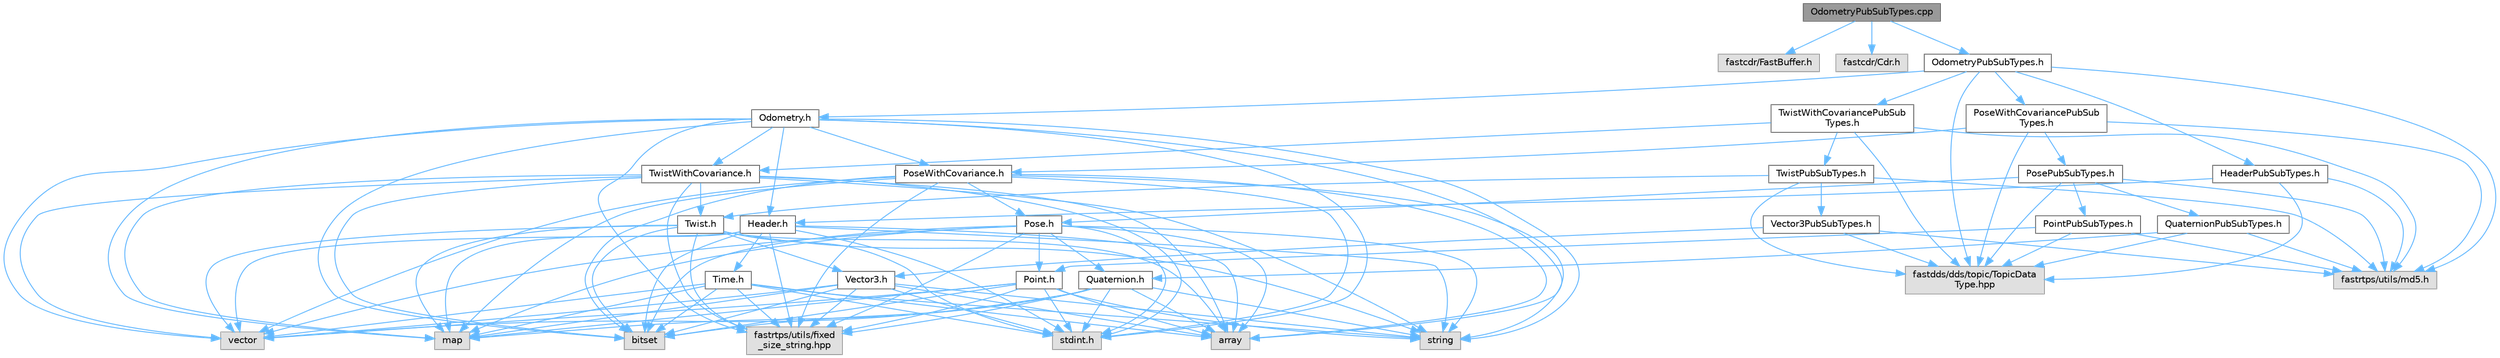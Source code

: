 digraph "OdometryPubSubTypes.cpp"
{
 // INTERACTIVE_SVG=YES
 // LATEX_PDF_SIZE
  bgcolor="transparent";
  edge [fontname=Helvetica,fontsize=10,labelfontname=Helvetica,labelfontsize=10];
  node [fontname=Helvetica,fontsize=10,shape=box,height=0.2,width=0.4];
  Node1 [id="Node000001",label="OdometryPubSubTypes.cpp",height=0.2,width=0.4,color="gray40", fillcolor="grey60", style="filled", fontcolor="black",tooltip=" "];
  Node1 -> Node2 [id="edge1_Node000001_Node000002",color="steelblue1",style="solid",tooltip=" "];
  Node2 [id="Node000002",label="fastcdr/FastBuffer.h",height=0.2,width=0.4,color="grey60", fillcolor="#E0E0E0", style="filled",tooltip=" "];
  Node1 -> Node3 [id="edge2_Node000001_Node000003",color="steelblue1",style="solid",tooltip=" "];
  Node3 [id="Node000003",label="fastcdr/Cdr.h",height=0.2,width=0.4,color="grey60", fillcolor="#E0E0E0", style="filled",tooltip=" "];
  Node1 -> Node4 [id="edge3_Node000001_Node000004",color="steelblue1",style="solid",tooltip=" "];
  Node4 [id="Node000004",label="OdometryPubSubTypes.h",height=0.2,width=0.4,color="grey40", fillcolor="white", style="filled",URL="$d9/d03/OdometryPubSubTypes_8h.html",tooltip=" "];
  Node4 -> Node5 [id="edge4_Node000004_Node000005",color="steelblue1",style="solid",tooltip=" "];
  Node5 [id="Node000005",label="fastdds/dds/topic/TopicData\lType.hpp",height=0.2,width=0.4,color="grey60", fillcolor="#E0E0E0", style="filled",tooltip=" "];
  Node4 -> Node6 [id="edge5_Node000004_Node000006",color="steelblue1",style="solid",tooltip=" "];
  Node6 [id="Node000006",label="fastrtps/utils/md5.h",height=0.2,width=0.4,color="grey60", fillcolor="#E0E0E0", style="filled",tooltip=" "];
  Node4 -> Node7 [id="edge6_Node000004_Node000007",color="steelblue1",style="solid",tooltip=" "];
  Node7 [id="Node000007",label="Odometry.h",height=0.2,width=0.4,color="grey40", fillcolor="white", style="filled",URL="$d3/d12/Odometry_8h.html",tooltip=" "];
  Node7 -> Node8 [id="edge7_Node000007_Node000008",color="steelblue1",style="solid",tooltip=" "];
  Node8 [id="Node000008",label="PoseWithCovariance.h",height=0.2,width=0.4,color="grey40", fillcolor="white", style="filled",URL="$df/d57/PoseWithCovariance_8h.html",tooltip=" "];
  Node8 -> Node9 [id="edge8_Node000008_Node000009",color="steelblue1",style="solid",tooltip=" "];
  Node9 [id="Node000009",label="Pose.h",height=0.2,width=0.4,color="grey40", fillcolor="white", style="filled",URL="$d7/db5/Pose_8h.html",tooltip=" "];
  Node9 -> Node10 [id="edge9_Node000009_Node000010",color="steelblue1",style="solid",tooltip=" "];
  Node10 [id="Node000010",label="Point.h",height=0.2,width=0.4,color="grey40", fillcolor="white", style="filled",URL="$d4/de5/Point_8h.html",tooltip=" "];
  Node10 -> Node11 [id="edge10_Node000010_Node000011",color="steelblue1",style="solid",tooltip=" "];
  Node11 [id="Node000011",label="fastrtps/utils/fixed\l_size_string.hpp",height=0.2,width=0.4,color="grey60", fillcolor="#E0E0E0", style="filled",tooltip=" "];
  Node10 -> Node12 [id="edge11_Node000010_Node000012",color="steelblue1",style="solid",tooltip=" "];
  Node12 [id="Node000012",label="stdint.h",height=0.2,width=0.4,color="grey60", fillcolor="#E0E0E0", style="filled",tooltip=" "];
  Node10 -> Node13 [id="edge12_Node000010_Node000013",color="steelblue1",style="solid",tooltip=" "];
  Node13 [id="Node000013",label="array",height=0.2,width=0.4,color="grey60", fillcolor="#E0E0E0", style="filled",tooltip=" "];
  Node10 -> Node14 [id="edge13_Node000010_Node000014",color="steelblue1",style="solid",tooltip=" "];
  Node14 [id="Node000014",label="string",height=0.2,width=0.4,color="grey60", fillcolor="#E0E0E0", style="filled",tooltip=" "];
  Node10 -> Node15 [id="edge14_Node000010_Node000015",color="steelblue1",style="solid",tooltip=" "];
  Node15 [id="Node000015",label="vector",height=0.2,width=0.4,color="grey60", fillcolor="#E0E0E0", style="filled",tooltip=" "];
  Node10 -> Node16 [id="edge15_Node000010_Node000016",color="steelblue1",style="solid",tooltip=" "];
  Node16 [id="Node000016",label="map",height=0.2,width=0.4,color="grey60", fillcolor="#E0E0E0", style="filled",tooltip=" "];
  Node10 -> Node17 [id="edge16_Node000010_Node000017",color="steelblue1",style="solid",tooltip=" "];
  Node17 [id="Node000017",label="bitset",height=0.2,width=0.4,color="grey60", fillcolor="#E0E0E0", style="filled",tooltip=" "];
  Node9 -> Node18 [id="edge17_Node000009_Node000018",color="steelblue1",style="solid",tooltip=" "];
  Node18 [id="Node000018",label="Quaternion.h",height=0.2,width=0.4,color="grey40", fillcolor="white", style="filled",URL="$d1/d4a/Quaternion_8h.html",tooltip=" "];
  Node18 -> Node11 [id="edge18_Node000018_Node000011",color="steelblue1",style="solid",tooltip=" "];
  Node18 -> Node12 [id="edge19_Node000018_Node000012",color="steelblue1",style="solid",tooltip=" "];
  Node18 -> Node13 [id="edge20_Node000018_Node000013",color="steelblue1",style="solid",tooltip=" "];
  Node18 -> Node14 [id="edge21_Node000018_Node000014",color="steelblue1",style="solid",tooltip=" "];
  Node18 -> Node15 [id="edge22_Node000018_Node000015",color="steelblue1",style="solid",tooltip=" "];
  Node18 -> Node16 [id="edge23_Node000018_Node000016",color="steelblue1",style="solid",tooltip=" "];
  Node18 -> Node17 [id="edge24_Node000018_Node000017",color="steelblue1",style="solid",tooltip=" "];
  Node9 -> Node11 [id="edge25_Node000009_Node000011",color="steelblue1",style="solid",tooltip=" "];
  Node9 -> Node12 [id="edge26_Node000009_Node000012",color="steelblue1",style="solid",tooltip=" "];
  Node9 -> Node13 [id="edge27_Node000009_Node000013",color="steelblue1",style="solid",tooltip=" "];
  Node9 -> Node14 [id="edge28_Node000009_Node000014",color="steelblue1",style="solid",tooltip=" "];
  Node9 -> Node15 [id="edge29_Node000009_Node000015",color="steelblue1",style="solid",tooltip=" "];
  Node9 -> Node16 [id="edge30_Node000009_Node000016",color="steelblue1",style="solid",tooltip=" "];
  Node9 -> Node17 [id="edge31_Node000009_Node000017",color="steelblue1",style="solid",tooltip=" "];
  Node8 -> Node11 [id="edge32_Node000008_Node000011",color="steelblue1",style="solid",tooltip=" "];
  Node8 -> Node12 [id="edge33_Node000008_Node000012",color="steelblue1",style="solid",tooltip=" "];
  Node8 -> Node13 [id="edge34_Node000008_Node000013",color="steelblue1",style="solid",tooltip=" "];
  Node8 -> Node14 [id="edge35_Node000008_Node000014",color="steelblue1",style="solid",tooltip=" "];
  Node8 -> Node15 [id="edge36_Node000008_Node000015",color="steelblue1",style="solid",tooltip=" "];
  Node8 -> Node16 [id="edge37_Node000008_Node000016",color="steelblue1",style="solid",tooltip=" "];
  Node8 -> Node17 [id="edge38_Node000008_Node000017",color="steelblue1",style="solid",tooltip=" "];
  Node7 -> Node19 [id="edge39_Node000007_Node000019",color="steelblue1",style="solid",tooltip=" "];
  Node19 [id="Node000019",label="TwistWithCovariance.h",height=0.2,width=0.4,color="grey40", fillcolor="white", style="filled",URL="$dc/d8f/TwistWithCovariance_8h.html",tooltip=" "];
  Node19 -> Node20 [id="edge40_Node000019_Node000020",color="steelblue1",style="solid",tooltip=" "];
  Node20 [id="Node000020",label="Twist.h",height=0.2,width=0.4,color="grey40", fillcolor="white", style="filled",URL="$d0/d95/Twist_8h.html",tooltip=" "];
  Node20 -> Node21 [id="edge41_Node000020_Node000021",color="steelblue1",style="solid",tooltip=" "];
  Node21 [id="Node000021",label="Vector3.h",height=0.2,width=0.4,color="grey40", fillcolor="white", style="filled",URL="$dd/d8c/Vector3_8h.html",tooltip=" "];
  Node21 -> Node11 [id="edge42_Node000021_Node000011",color="steelblue1",style="solid",tooltip=" "];
  Node21 -> Node12 [id="edge43_Node000021_Node000012",color="steelblue1",style="solid",tooltip=" "];
  Node21 -> Node13 [id="edge44_Node000021_Node000013",color="steelblue1",style="solid",tooltip=" "];
  Node21 -> Node14 [id="edge45_Node000021_Node000014",color="steelblue1",style="solid",tooltip=" "];
  Node21 -> Node15 [id="edge46_Node000021_Node000015",color="steelblue1",style="solid",tooltip=" "];
  Node21 -> Node16 [id="edge47_Node000021_Node000016",color="steelblue1",style="solid",tooltip=" "];
  Node21 -> Node17 [id="edge48_Node000021_Node000017",color="steelblue1",style="solid",tooltip=" "];
  Node20 -> Node11 [id="edge49_Node000020_Node000011",color="steelblue1",style="solid",tooltip=" "];
  Node20 -> Node12 [id="edge50_Node000020_Node000012",color="steelblue1",style="solid",tooltip=" "];
  Node20 -> Node13 [id="edge51_Node000020_Node000013",color="steelblue1",style="solid",tooltip=" "];
  Node20 -> Node14 [id="edge52_Node000020_Node000014",color="steelblue1",style="solid",tooltip=" "];
  Node20 -> Node15 [id="edge53_Node000020_Node000015",color="steelblue1",style="solid",tooltip=" "];
  Node20 -> Node16 [id="edge54_Node000020_Node000016",color="steelblue1",style="solid",tooltip=" "];
  Node20 -> Node17 [id="edge55_Node000020_Node000017",color="steelblue1",style="solid",tooltip=" "];
  Node19 -> Node11 [id="edge56_Node000019_Node000011",color="steelblue1",style="solid",tooltip=" "];
  Node19 -> Node12 [id="edge57_Node000019_Node000012",color="steelblue1",style="solid",tooltip=" "];
  Node19 -> Node13 [id="edge58_Node000019_Node000013",color="steelblue1",style="solid",tooltip=" "];
  Node19 -> Node14 [id="edge59_Node000019_Node000014",color="steelblue1",style="solid",tooltip=" "];
  Node19 -> Node15 [id="edge60_Node000019_Node000015",color="steelblue1",style="solid",tooltip=" "];
  Node19 -> Node16 [id="edge61_Node000019_Node000016",color="steelblue1",style="solid",tooltip=" "];
  Node19 -> Node17 [id="edge62_Node000019_Node000017",color="steelblue1",style="solid",tooltip=" "];
  Node7 -> Node22 [id="edge63_Node000007_Node000022",color="steelblue1",style="solid",tooltip=" "];
  Node22 [id="Node000022",label="Header.h",height=0.2,width=0.4,color="grey40", fillcolor="white", style="filled",URL="$d3/d6a/Header_8h.html",tooltip=" "];
  Node22 -> Node23 [id="edge64_Node000022_Node000023",color="steelblue1",style="solid",tooltip=" "];
  Node23 [id="Node000023",label="Time.h",height=0.2,width=0.4,color="grey40", fillcolor="white", style="filled",URL="$d9/d3d/ros2_2types_2Time_8h.html",tooltip=" "];
  Node23 -> Node11 [id="edge65_Node000023_Node000011",color="steelblue1",style="solid",tooltip=" "];
  Node23 -> Node12 [id="edge66_Node000023_Node000012",color="steelblue1",style="solid",tooltip=" "];
  Node23 -> Node13 [id="edge67_Node000023_Node000013",color="steelblue1",style="solid",tooltip=" "];
  Node23 -> Node14 [id="edge68_Node000023_Node000014",color="steelblue1",style="solid",tooltip=" "];
  Node23 -> Node15 [id="edge69_Node000023_Node000015",color="steelblue1",style="solid",tooltip=" "];
  Node23 -> Node16 [id="edge70_Node000023_Node000016",color="steelblue1",style="solid",tooltip=" "];
  Node23 -> Node17 [id="edge71_Node000023_Node000017",color="steelblue1",style="solid",tooltip=" "];
  Node22 -> Node11 [id="edge72_Node000022_Node000011",color="steelblue1",style="solid",tooltip=" "];
  Node22 -> Node12 [id="edge73_Node000022_Node000012",color="steelblue1",style="solid",tooltip=" "];
  Node22 -> Node13 [id="edge74_Node000022_Node000013",color="steelblue1",style="solid",tooltip=" "];
  Node22 -> Node14 [id="edge75_Node000022_Node000014",color="steelblue1",style="solid",tooltip=" "];
  Node22 -> Node15 [id="edge76_Node000022_Node000015",color="steelblue1",style="solid",tooltip=" "];
  Node22 -> Node16 [id="edge77_Node000022_Node000016",color="steelblue1",style="solid",tooltip=" "];
  Node22 -> Node17 [id="edge78_Node000022_Node000017",color="steelblue1",style="solid",tooltip=" "];
  Node7 -> Node11 [id="edge79_Node000007_Node000011",color="steelblue1",style="solid",tooltip=" "];
  Node7 -> Node12 [id="edge80_Node000007_Node000012",color="steelblue1",style="solid",tooltip=" "];
  Node7 -> Node13 [id="edge81_Node000007_Node000013",color="steelblue1",style="solid",tooltip=" "];
  Node7 -> Node14 [id="edge82_Node000007_Node000014",color="steelblue1",style="solid",tooltip=" "];
  Node7 -> Node15 [id="edge83_Node000007_Node000015",color="steelblue1",style="solid",tooltip=" "];
  Node7 -> Node16 [id="edge84_Node000007_Node000016",color="steelblue1",style="solid",tooltip=" "];
  Node7 -> Node17 [id="edge85_Node000007_Node000017",color="steelblue1",style="solid",tooltip=" "];
  Node4 -> Node24 [id="edge86_Node000004_Node000024",color="steelblue1",style="solid",tooltip=" "];
  Node24 [id="Node000024",label="PoseWithCovariancePubSub\lTypes.h",height=0.2,width=0.4,color="grey40", fillcolor="white", style="filled",URL="$da/d6d/PoseWithCovariancePubSubTypes_8h.html",tooltip=" "];
  Node24 -> Node5 [id="edge87_Node000024_Node000005",color="steelblue1",style="solid",tooltip=" "];
  Node24 -> Node6 [id="edge88_Node000024_Node000006",color="steelblue1",style="solid",tooltip=" "];
  Node24 -> Node8 [id="edge89_Node000024_Node000008",color="steelblue1",style="solid",tooltip=" "];
  Node24 -> Node25 [id="edge90_Node000024_Node000025",color="steelblue1",style="solid",tooltip=" "];
  Node25 [id="Node000025",label="PosePubSubTypes.h",height=0.2,width=0.4,color="grey40", fillcolor="white", style="filled",URL="$d9/d09/PosePubSubTypes_8h.html",tooltip=" "];
  Node25 -> Node5 [id="edge91_Node000025_Node000005",color="steelblue1",style="solid",tooltip=" "];
  Node25 -> Node6 [id="edge92_Node000025_Node000006",color="steelblue1",style="solid",tooltip=" "];
  Node25 -> Node9 [id="edge93_Node000025_Node000009",color="steelblue1",style="solid",tooltip=" "];
  Node25 -> Node26 [id="edge94_Node000025_Node000026",color="steelblue1",style="solid",tooltip=" "];
  Node26 [id="Node000026",label="PointPubSubTypes.h",height=0.2,width=0.4,color="grey40", fillcolor="white", style="filled",URL="$de/d9a/PointPubSubTypes_8h.html",tooltip=" "];
  Node26 -> Node5 [id="edge95_Node000026_Node000005",color="steelblue1",style="solid",tooltip=" "];
  Node26 -> Node6 [id="edge96_Node000026_Node000006",color="steelblue1",style="solid",tooltip=" "];
  Node26 -> Node10 [id="edge97_Node000026_Node000010",color="steelblue1",style="solid",tooltip=" "];
  Node25 -> Node27 [id="edge98_Node000025_Node000027",color="steelblue1",style="solid",tooltip=" "];
  Node27 [id="Node000027",label="QuaternionPubSubTypes.h",height=0.2,width=0.4,color="grey40", fillcolor="white", style="filled",URL="$de/d28/QuaternionPubSubTypes_8h.html",tooltip=" "];
  Node27 -> Node5 [id="edge99_Node000027_Node000005",color="steelblue1",style="solid",tooltip=" "];
  Node27 -> Node6 [id="edge100_Node000027_Node000006",color="steelblue1",style="solid",tooltip=" "];
  Node27 -> Node18 [id="edge101_Node000027_Node000018",color="steelblue1",style="solid",tooltip=" "];
  Node4 -> Node28 [id="edge102_Node000004_Node000028",color="steelblue1",style="solid",tooltip=" "];
  Node28 [id="Node000028",label="TwistWithCovariancePubSub\lTypes.h",height=0.2,width=0.4,color="grey40", fillcolor="white", style="filled",URL="$de/d55/TwistWithCovariancePubSubTypes_8h.html",tooltip=" "];
  Node28 -> Node5 [id="edge103_Node000028_Node000005",color="steelblue1",style="solid",tooltip=" "];
  Node28 -> Node6 [id="edge104_Node000028_Node000006",color="steelblue1",style="solid",tooltip=" "];
  Node28 -> Node19 [id="edge105_Node000028_Node000019",color="steelblue1",style="solid",tooltip=" "];
  Node28 -> Node29 [id="edge106_Node000028_Node000029",color="steelblue1",style="solid",tooltip=" "];
  Node29 [id="Node000029",label="TwistPubSubTypes.h",height=0.2,width=0.4,color="grey40", fillcolor="white", style="filled",URL="$d4/d05/TwistPubSubTypes_8h.html",tooltip=" "];
  Node29 -> Node5 [id="edge107_Node000029_Node000005",color="steelblue1",style="solid",tooltip=" "];
  Node29 -> Node6 [id="edge108_Node000029_Node000006",color="steelblue1",style="solid",tooltip=" "];
  Node29 -> Node20 [id="edge109_Node000029_Node000020",color="steelblue1",style="solid",tooltip=" "];
  Node29 -> Node30 [id="edge110_Node000029_Node000030",color="steelblue1",style="solid",tooltip=" "];
  Node30 [id="Node000030",label="Vector3PubSubTypes.h",height=0.2,width=0.4,color="grey40", fillcolor="white", style="filled",URL="$d5/dc7/Vector3PubSubTypes_8h.html",tooltip=" "];
  Node30 -> Node5 [id="edge111_Node000030_Node000005",color="steelblue1",style="solid",tooltip=" "];
  Node30 -> Node6 [id="edge112_Node000030_Node000006",color="steelblue1",style="solid",tooltip=" "];
  Node30 -> Node21 [id="edge113_Node000030_Node000021",color="steelblue1",style="solid",tooltip=" "];
  Node4 -> Node31 [id="edge114_Node000004_Node000031",color="steelblue1",style="solid",tooltip=" "];
  Node31 [id="Node000031",label="HeaderPubSubTypes.h",height=0.2,width=0.4,color="grey40", fillcolor="white", style="filled",URL="$d0/dda/HeaderPubSubTypes_8h.html",tooltip=" "];
  Node31 -> Node5 [id="edge115_Node000031_Node000005",color="steelblue1",style="solid",tooltip=" "];
  Node31 -> Node6 [id="edge116_Node000031_Node000006",color="steelblue1",style="solid",tooltip=" "];
  Node31 -> Node22 [id="edge117_Node000031_Node000022",color="steelblue1",style="solid",tooltip=" "];
}
